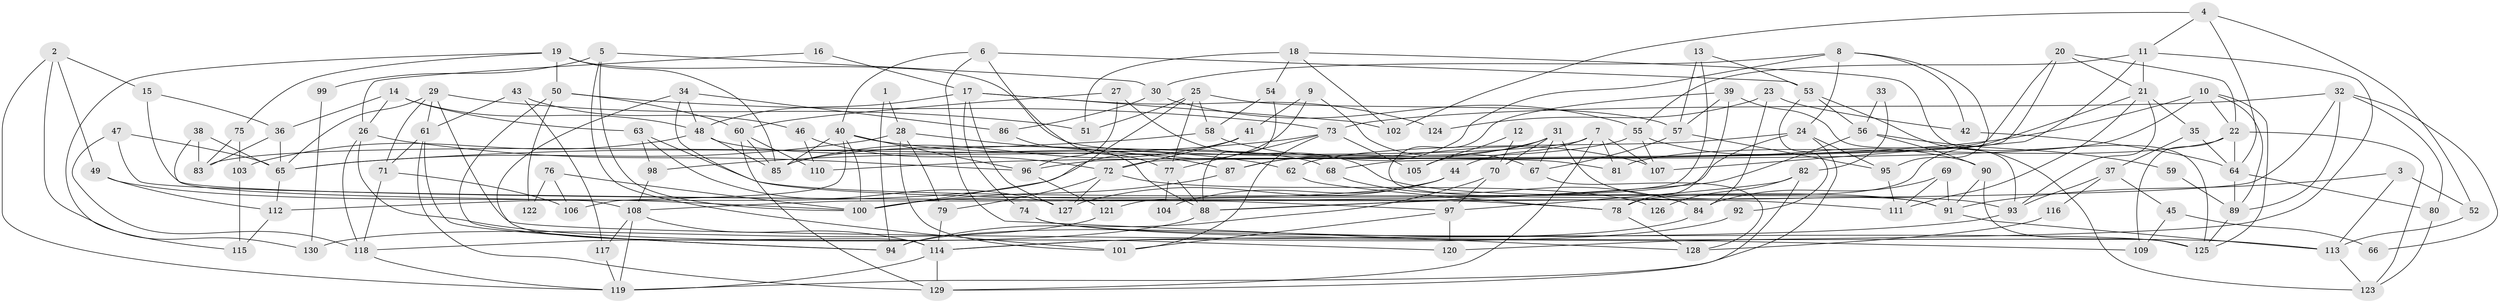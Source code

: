 // coarse degree distribution, {5: 0.18292682926829268, 3: 0.21951219512195122, 6: 0.14634146341463414, 7: 0.10975609756097561, 2: 0.08536585365853659, 4: 0.14634146341463414, 8: 0.036585365853658534, 10: 0.04878048780487805, 9: 0.024390243902439025}
// Generated by graph-tools (version 1.1) at 2025/52/02/27/25 19:52:04]
// undirected, 130 vertices, 260 edges
graph export_dot {
graph [start="1"]
  node [color=gray90,style=filled];
  1;
  2;
  3;
  4;
  5;
  6;
  7;
  8;
  9;
  10;
  11;
  12;
  13;
  14;
  15;
  16;
  17;
  18;
  19;
  20;
  21;
  22;
  23;
  24;
  25;
  26;
  27;
  28;
  29;
  30;
  31;
  32;
  33;
  34;
  35;
  36;
  37;
  38;
  39;
  40;
  41;
  42;
  43;
  44;
  45;
  46;
  47;
  48;
  49;
  50;
  51;
  52;
  53;
  54;
  55;
  56;
  57;
  58;
  59;
  60;
  61;
  62;
  63;
  64;
  65;
  66;
  67;
  68;
  69;
  70;
  71;
  72;
  73;
  74;
  75;
  76;
  77;
  78;
  79;
  80;
  81;
  82;
  83;
  84;
  85;
  86;
  87;
  88;
  89;
  90;
  91;
  92;
  93;
  94;
  95;
  96;
  97;
  98;
  99;
  100;
  101;
  102;
  103;
  104;
  105;
  106;
  107;
  108;
  109;
  110;
  111;
  112;
  113;
  114;
  115;
  116;
  117;
  118;
  119;
  120;
  121;
  122;
  123;
  124;
  125;
  126;
  127;
  128;
  129;
  130;
  1 -- 28;
  1 -- 94;
  2 -- 15;
  2 -- 119;
  2 -- 49;
  2 -- 130;
  3 -- 91;
  3 -- 113;
  3 -- 52;
  4 -- 52;
  4 -- 11;
  4 -- 64;
  4 -- 102;
  5 -- 101;
  5 -- 100;
  5 -- 30;
  5 -- 99;
  6 -- 40;
  6 -- 53;
  6 -- 77;
  6 -- 128;
  7 -- 107;
  7 -- 129;
  7 -- 44;
  7 -- 81;
  7 -- 83;
  8 -- 95;
  8 -- 30;
  8 -- 24;
  8 -- 42;
  8 -- 87;
  9 -- 41;
  9 -- 112;
  9 -- 67;
  10 -- 22;
  10 -- 125;
  10 -- 89;
  10 -- 96;
  10 -- 110;
  11 -- 55;
  11 -- 21;
  11 -- 107;
  11 -- 120;
  12 -- 70;
  12 -- 105;
  13 -- 108;
  13 -- 57;
  13 -- 53;
  14 -- 36;
  14 -- 26;
  14 -- 48;
  14 -- 63;
  15 -- 36;
  15 -- 78;
  16 -- 17;
  16 -- 26;
  17 -- 127;
  17 -- 48;
  17 -- 74;
  17 -- 102;
  17 -- 124;
  18 -- 102;
  18 -- 125;
  18 -- 51;
  18 -- 54;
  19 -- 81;
  19 -- 75;
  19 -- 50;
  19 -- 85;
  19 -- 115;
  20 -- 21;
  20 -- 72;
  20 -- 22;
  20 -- 68;
  21 -- 111;
  21 -- 78;
  21 -- 35;
  21 -- 93;
  22 -- 64;
  22 -- 81;
  22 -- 109;
  22 -- 123;
  23 -- 42;
  23 -- 84;
  23 -- 124;
  24 -- 95;
  24 -- 62;
  24 -- 119;
  24 -- 121;
  25 -- 58;
  25 -- 77;
  25 -- 51;
  25 -- 57;
  25 -- 100;
  26 -- 120;
  26 -- 118;
  26 -- 96;
  27 -- 91;
  27 -- 96;
  27 -- 60;
  28 -- 87;
  28 -- 65;
  28 -- 79;
  28 -- 101;
  29 -- 61;
  29 -- 51;
  29 -- 65;
  29 -- 71;
  29 -- 109;
  30 -- 86;
  30 -- 55;
  31 -- 67;
  31 -- 87;
  31 -- 70;
  31 -- 91;
  31 -- 105;
  32 -- 88;
  32 -- 80;
  32 -- 66;
  32 -- 73;
  32 -- 89;
  33 -- 82;
  33 -- 56;
  34 -- 114;
  34 -- 48;
  34 -- 86;
  34 -- 111;
  35 -- 64;
  35 -- 37;
  36 -- 65;
  36 -- 83;
  37 -- 93;
  37 -- 45;
  37 -- 116;
  38 -- 65;
  38 -- 108;
  38 -- 83;
  39 -- 78;
  39 -- 84;
  39 -- 57;
  39 -- 93;
  40 -- 96;
  40 -- 100;
  40 -- 62;
  40 -- 85;
  40 -- 106;
  41 -- 85;
  41 -- 72;
  42 -- 64;
  43 -- 117;
  43 -- 61;
  43 -- 46;
  44 -- 127;
  44 -- 100;
  44 -- 104;
  45 -- 109;
  45 -- 66;
  46 -- 110;
  46 -- 72;
  47 -- 65;
  47 -- 118;
  47 -- 97;
  48 -- 85;
  48 -- 68;
  48 -- 103;
  49 -- 100;
  49 -- 112;
  50 -- 60;
  50 -- 73;
  50 -- 94;
  50 -- 122;
  52 -- 113;
  53 -- 56;
  53 -- 92;
  53 -- 123;
  54 -- 88;
  54 -- 58;
  55 -- 85;
  55 -- 90;
  55 -- 107;
  56 -- 90;
  56 -- 88;
  56 -- 59;
  57 -- 67;
  57 -- 95;
  58 -- 107;
  58 -- 65;
  59 -- 89;
  60 -- 85;
  60 -- 110;
  60 -- 129;
  61 -- 94;
  61 -- 129;
  61 -- 71;
  62 -- 78;
  63 -- 93;
  63 -- 98;
  63 -- 127;
  64 -- 89;
  64 -- 80;
  65 -- 112;
  67 -- 128;
  68 -- 84;
  69 -- 84;
  69 -- 91;
  69 -- 111;
  70 -- 97;
  70 -- 94;
  71 -- 106;
  71 -- 118;
  72 -- 79;
  72 -- 126;
  72 -- 127;
  73 -- 77;
  73 -- 98;
  73 -- 101;
  73 -- 105;
  74 -- 125;
  74 -- 113;
  75 -- 103;
  75 -- 83;
  76 -- 100;
  76 -- 106;
  76 -- 122;
  77 -- 88;
  77 -- 104;
  78 -- 128;
  79 -- 114;
  80 -- 123;
  82 -- 129;
  82 -- 97;
  82 -- 126;
  84 -- 94;
  86 -- 88;
  87 -- 100;
  88 -- 118;
  89 -- 125;
  90 -- 91;
  90 -- 125;
  91 -- 113;
  92 -- 114;
  93 -- 114;
  95 -- 111;
  96 -- 121;
  97 -- 101;
  97 -- 120;
  98 -- 108;
  99 -- 130;
  103 -- 115;
  108 -- 114;
  108 -- 117;
  108 -- 119;
  112 -- 115;
  113 -- 123;
  114 -- 119;
  114 -- 129;
  116 -- 128;
  117 -- 119;
  118 -- 119;
  121 -- 130;
}
